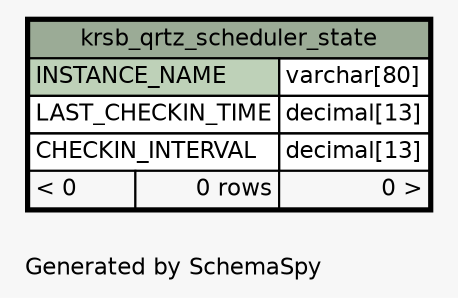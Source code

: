 // dot 2.28.0 on Mac OS X 10.7.2
// SchemaSpy rev 590
digraph "oneDegreeRelationshipsDiagram" {
  graph [
    rankdir="RL"
    bgcolor="#f7f7f7"
    label="\nGenerated by SchemaSpy"
    labeljust="l"
    nodesep="0.18"
    ranksep="0.46"
    fontname="Helvetica"
    fontsize="11"
  ];
  node [
    fontname="Helvetica"
    fontsize="11"
    shape="plaintext"
  ];
  edge [
    arrowsize="0.8"
  ];
  "krsb_qrtz_scheduler_state" [
    label=<
    <TABLE BORDER="2" CELLBORDER="1" CELLSPACING="0" BGCOLOR="#ffffff">
      <TR><TD COLSPAN="3" BGCOLOR="#9bab96" ALIGN="CENTER">krsb_qrtz_scheduler_state</TD></TR>
      <TR><TD PORT="INSTANCE_NAME" COLSPAN="2" BGCOLOR="#bed1b8" ALIGN="LEFT">INSTANCE_NAME</TD><TD PORT="INSTANCE_NAME.type" ALIGN="LEFT">varchar[80]</TD></TR>
      <TR><TD PORT="LAST_CHECKIN_TIME" COLSPAN="2" ALIGN="LEFT">LAST_CHECKIN_TIME</TD><TD PORT="LAST_CHECKIN_TIME.type" ALIGN="LEFT">decimal[13]</TD></TR>
      <TR><TD PORT="CHECKIN_INTERVAL" COLSPAN="2" ALIGN="LEFT">CHECKIN_INTERVAL</TD><TD PORT="CHECKIN_INTERVAL.type" ALIGN="LEFT">decimal[13]</TD></TR>
      <TR><TD ALIGN="LEFT" BGCOLOR="#f7f7f7">&lt; 0</TD><TD ALIGN="RIGHT" BGCOLOR="#f7f7f7">0 rows</TD><TD ALIGN="RIGHT" BGCOLOR="#f7f7f7">0 &gt;</TD></TR>
    </TABLE>>
    URL="krsb_qrtz_scheduler_state.html"
    tooltip="krsb_qrtz_scheduler_state"
  ];
}
